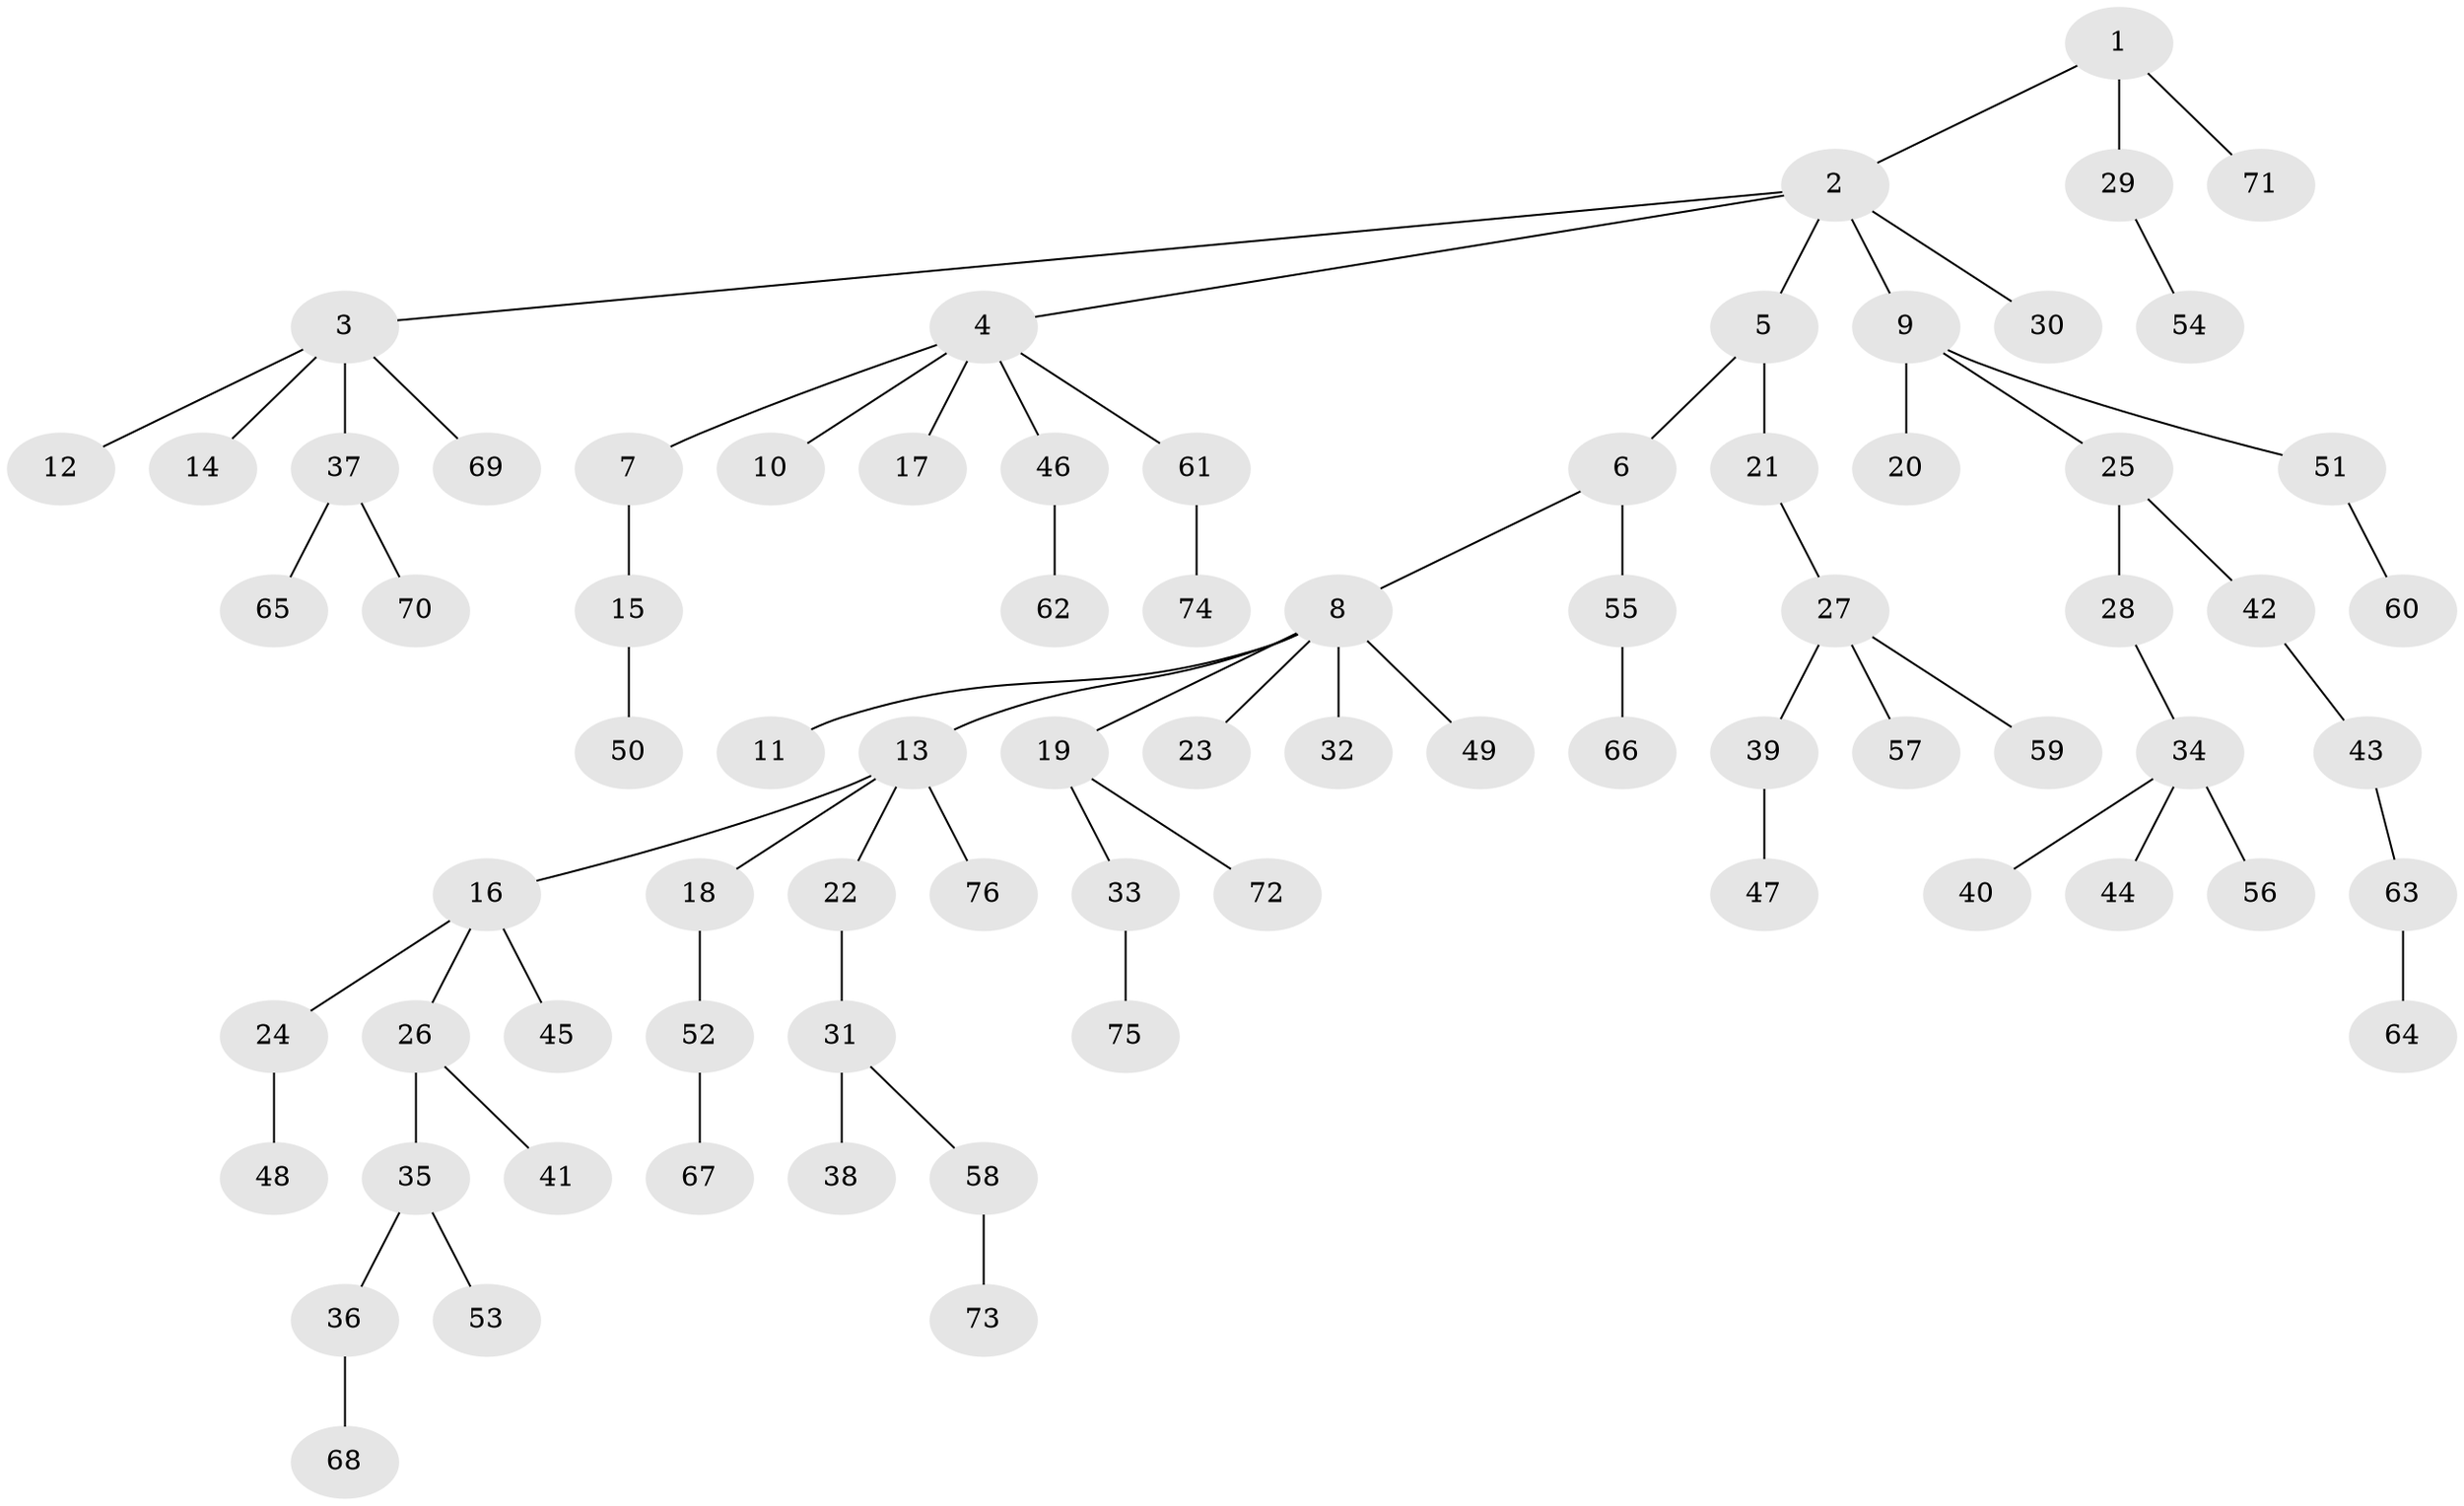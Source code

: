 // coarse degree distribution, {3: 0.14, 7: 0.02, 4: 0.04, 6: 0.04, 1: 0.58, 5: 0.02, 2: 0.16}
// Generated by graph-tools (version 1.1) at 2025/42/03/06/25 10:42:05]
// undirected, 76 vertices, 75 edges
graph export_dot {
graph [start="1"]
  node [color=gray90,style=filled];
  1;
  2;
  3;
  4;
  5;
  6;
  7;
  8;
  9;
  10;
  11;
  12;
  13;
  14;
  15;
  16;
  17;
  18;
  19;
  20;
  21;
  22;
  23;
  24;
  25;
  26;
  27;
  28;
  29;
  30;
  31;
  32;
  33;
  34;
  35;
  36;
  37;
  38;
  39;
  40;
  41;
  42;
  43;
  44;
  45;
  46;
  47;
  48;
  49;
  50;
  51;
  52;
  53;
  54;
  55;
  56;
  57;
  58;
  59;
  60;
  61;
  62;
  63;
  64;
  65;
  66;
  67;
  68;
  69;
  70;
  71;
  72;
  73;
  74;
  75;
  76;
  1 -- 2;
  1 -- 29;
  1 -- 71;
  2 -- 3;
  2 -- 4;
  2 -- 5;
  2 -- 9;
  2 -- 30;
  3 -- 12;
  3 -- 14;
  3 -- 37;
  3 -- 69;
  4 -- 7;
  4 -- 10;
  4 -- 17;
  4 -- 46;
  4 -- 61;
  5 -- 6;
  5 -- 21;
  6 -- 8;
  6 -- 55;
  7 -- 15;
  8 -- 11;
  8 -- 13;
  8 -- 19;
  8 -- 23;
  8 -- 32;
  8 -- 49;
  9 -- 20;
  9 -- 25;
  9 -- 51;
  13 -- 16;
  13 -- 18;
  13 -- 22;
  13 -- 76;
  15 -- 50;
  16 -- 24;
  16 -- 26;
  16 -- 45;
  18 -- 52;
  19 -- 33;
  19 -- 72;
  21 -- 27;
  22 -- 31;
  24 -- 48;
  25 -- 28;
  25 -- 42;
  26 -- 35;
  26 -- 41;
  27 -- 39;
  27 -- 57;
  27 -- 59;
  28 -- 34;
  29 -- 54;
  31 -- 38;
  31 -- 58;
  33 -- 75;
  34 -- 40;
  34 -- 44;
  34 -- 56;
  35 -- 36;
  35 -- 53;
  36 -- 68;
  37 -- 65;
  37 -- 70;
  39 -- 47;
  42 -- 43;
  43 -- 63;
  46 -- 62;
  51 -- 60;
  52 -- 67;
  55 -- 66;
  58 -- 73;
  61 -- 74;
  63 -- 64;
}
